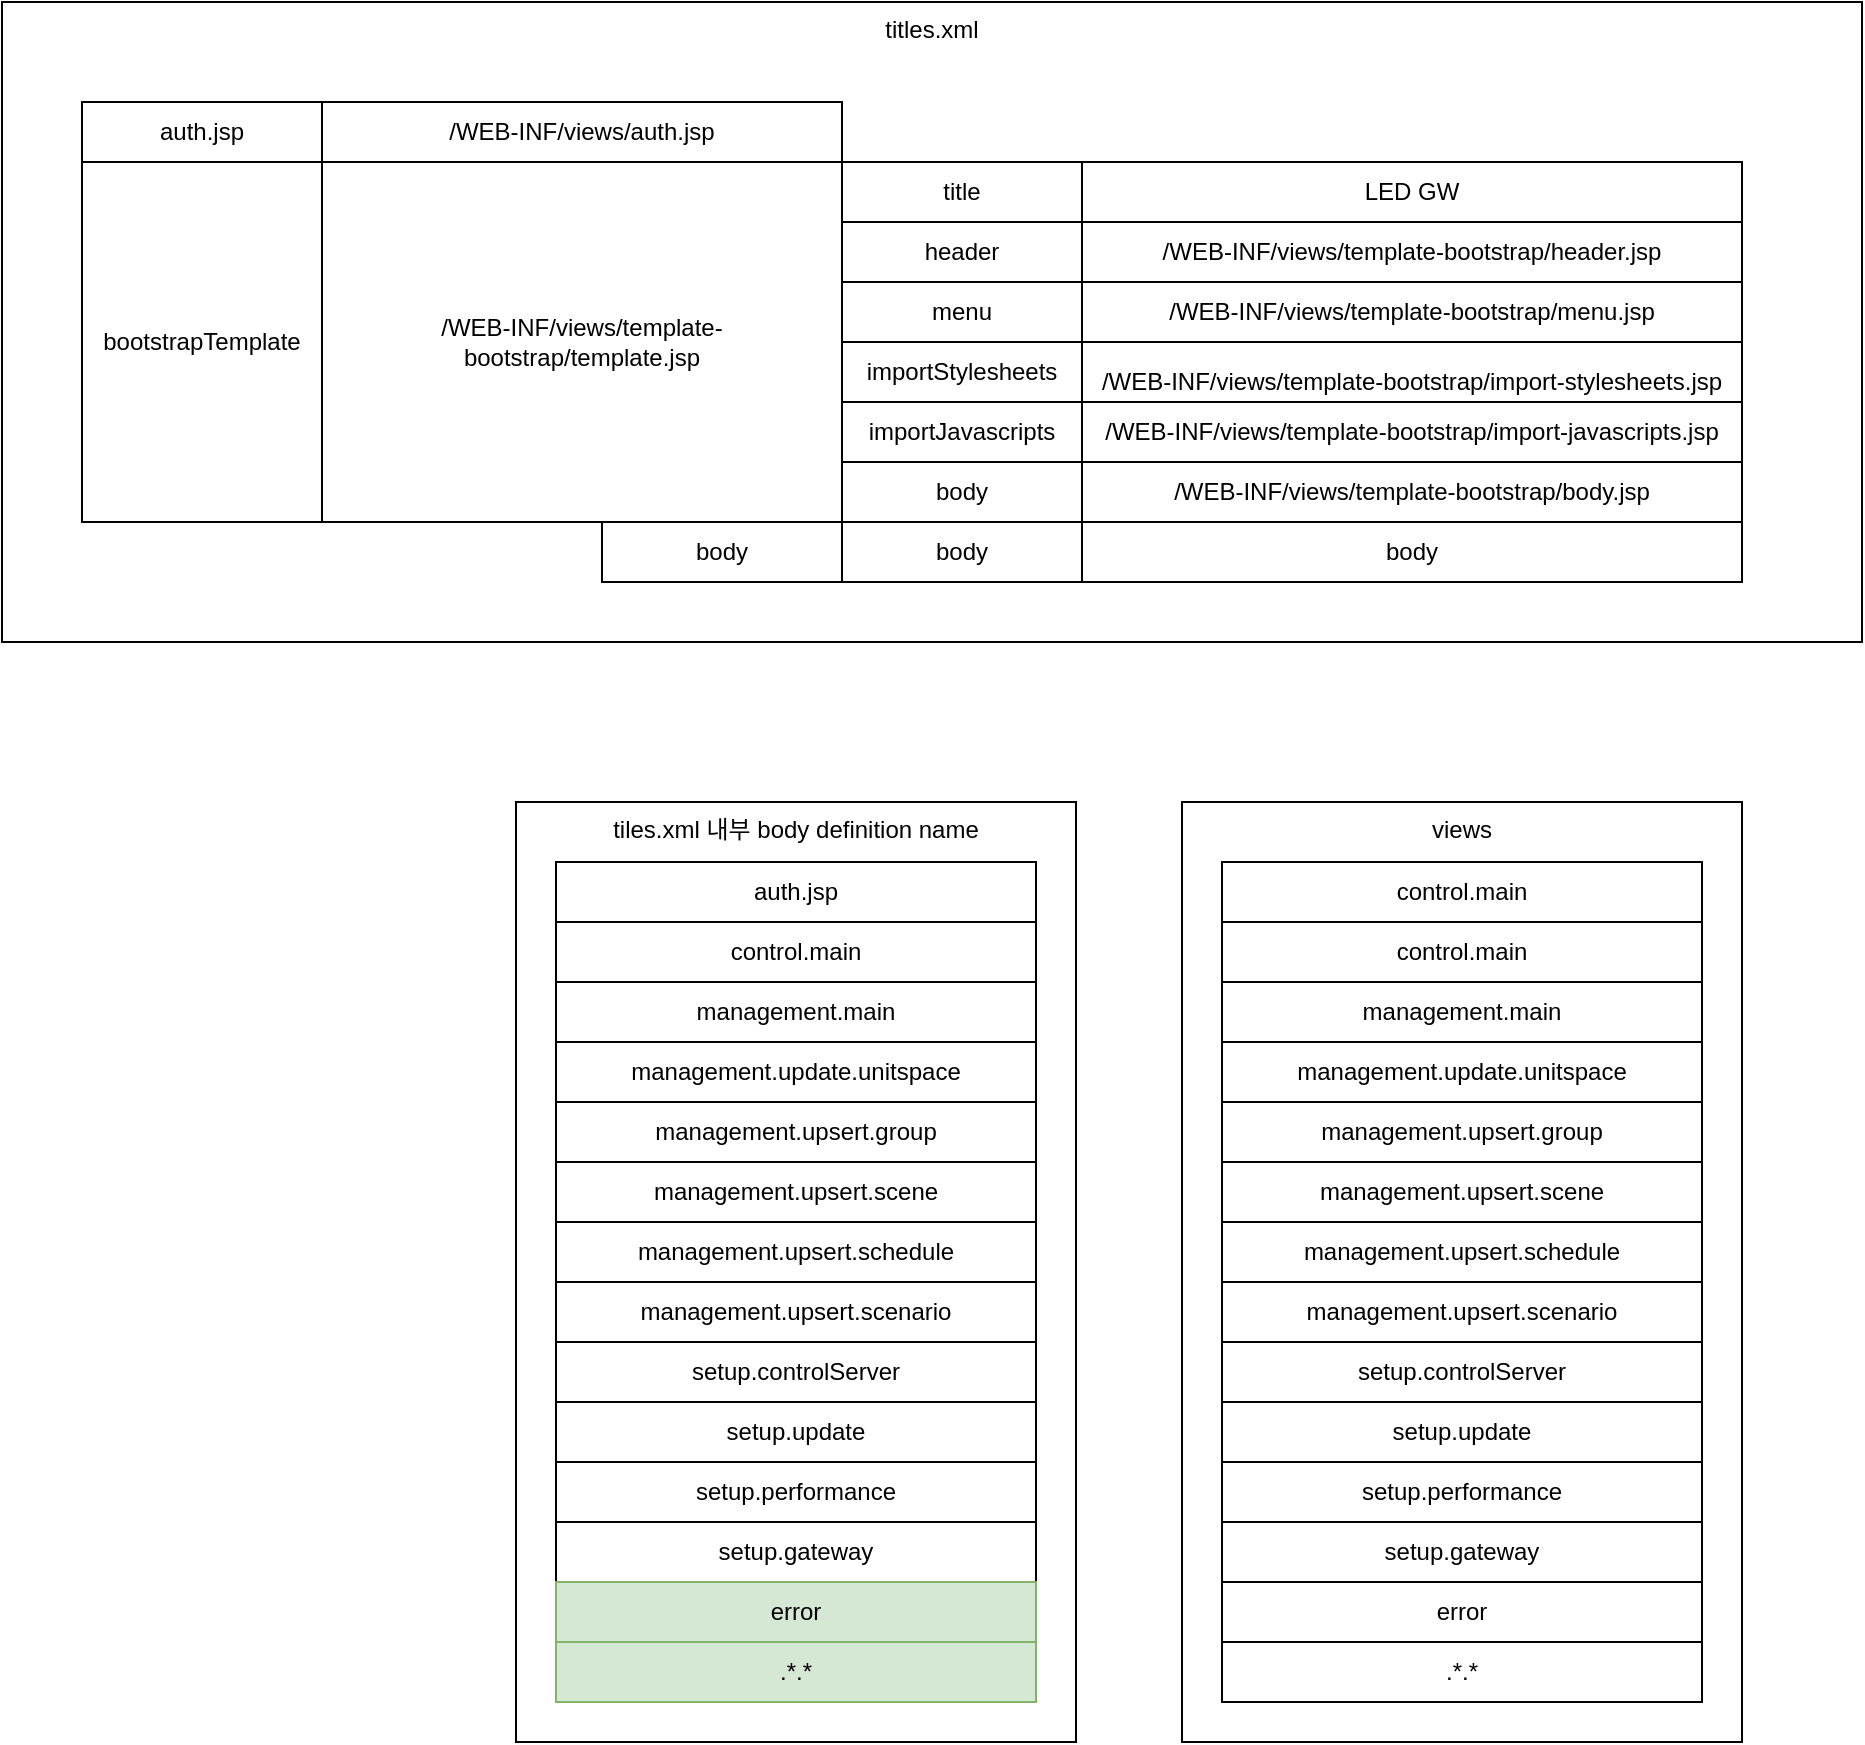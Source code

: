 <mxfile version="18.0.7" type="github">
  <diagram id="MzFicAQLVDI_cGvtkar0" name="Page-1">
    <mxGraphModel dx="1401" dy="754" grid="1" gridSize="10" guides="1" tooltips="1" connect="1" arrows="1" fold="1" page="1" pageScale="1" pageWidth="827" pageHeight="1169" math="0" shadow="0">
      <root>
        <mxCell id="0" />
        <mxCell id="1" parent="0" />
        <mxCell id="Hx5KmIL_yOUIcQr_x3xt-58" value="views" style="rounded=0;whiteSpace=wrap;html=1;verticalAlign=top;" vertex="1" parent="1">
          <mxGeometry x="680" y="500" width="280" height="470" as="geometry" />
        </mxCell>
        <mxCell id="Hx5KmIL_yOUIcQr_x3xt-8" value="titles.xml" style="rounded=0;whiteSpace=wrap;html=1;verticalAlign=top;" vertex="1" parent="1">
          <mxGeometry x="90" y="100" width="930" height="320" as="geometry" />
        </mxCell>
        <mxCell id="Hx5KmIL_yOUIcQr_x3xt-2" value="title" style="rounded=0;whiteSpace=wrap;html=1;" vertex="1" parent="1">
          <mxGeometry x="510" y="180" width="120" height="30" as="geometry" />
        </mxCell>
        <mxCell id="Hx5KmIL_yOUIcQr_x3xt-3" value="header" style="rounded=0;whiteSpace=wrap;html=1;" vertex="1" parent="1">
          <mxGeometry x="510" y="210" width="120" height="30" as="geometry" />
        </mxCell>
        <mxCell id="Hx5KmIL_yOUIcQr_x3xt-4" value="menu" style="rounded=0;whiteSpace=wrap;html=1;" vertex="1" parent="1">
          <mxGeometry x="510" y="240" width="120" height="30" as="geometry" />
        </mxCell>
        <mxCell id="Hx5KmIL_yOUIcQr_x3xt-5" value="importStylesheets" style="rounded=0;whiteSpace=wrap;html=1;" vertex="1" parent="1">
          <mxGeometry x="510" y="270" width="120" height="30" as="geometry" />
        </mxCell>
        <mxCell id="Hx5KmIL_yOUIcQr_x3xt-6" value="importJavascripts" style="rounded=0;whiteSpace=wrap;html=1;" vertex="1" parent="1">
          <mxGeometry x="510" y="300" width="120" height="30" as="geometry" />
        </mxCell>
        <mxCell id="Hx5KmIL_yOUIcQr_x3xt-7" value="body" style="rounded=0;whiteSpace=wrap;html=1;" vertex="1" parent="1">
          <mxGeometry x="510" y="330" width="120" height="30" as="geometry" />
        </mxCell>
        <mxCell id="Hx5KmIL_yOUIcQr_x3xt-24" value="" style="group;" vertex="1" connectable="0" parent="1">
          <mxGeometry x="700" y="560" width="240" height="390" as="geometry" />
        </mxCell>
        <UserObject label="management.upsert.scenario" link="management.upsert.scenario" id="Hx5KmIL_yOUIcQr_x3xt-25">
          <mxCell style="rounded=0;whiteSpace=wrap;html=1;" vertex="1" parent="Hx5KmIL_yOUIcQr_x3xt-24">
            <mxGeometry y="180" width="240" height="30" as="geometry" />
          </mxCell>
        </UserObject>
        <UserObject label="setup.controlServer" link="setup.controlServer" id="Hx5KmIL_yOUIcQr_x3xt-26">
          <mxCell style="rounded=0;whiteSpace=wrap;html=1;" vertex="1" parent="Hx5KmIL_yOUIcQr_x3xt-24">
            <mxGeometry y="210" width="240" height="30" as="geometry" />
          </mxCell>
        </UserObject>
        <UserObject label="setup.update" link="setup.update" id="Hx5KmIL_yOUIcQr_x3xt-27">
          <mxCell style="rounded=0;whiteSpace=wrap;html=1;" vertex="1" parent="Hx5KmIL_yOUIcQr_x3xt-24">
            <mxGeometry y="240" width="240" height="30" as="geometry" />
          </mxCell>
        </UserObject>
        <UserObject label="setup.performance" link="setup.performance" id="Hx5KmIL_yOUIcQr_x3xt-28">
          <mxCell style="rounded=0;whiteSpace=wrap;html=1;" vertex="1" parent="Hx5KmIL_yOUIcQr_x3xt-24">
            <mxGeometry y="270" width="240" height="30" as="geometry" />
          </mxCell>
        </UserObject>
        <UserObject label="setup.gateway" link="setup.gateway" id="Hx5KmIL_yOUIcQr_x3xt-29">
          <mxCell style="rounded=0;whiteSpace=wrap;html=1;" vertex="1" parent="Hx5KmIL_yOUIcQr_x3xt-24">
            <mxGeometry y="300" width="240" height="30" as="geometry" />
          </mxCell>
        </UserObject>
        <UserObject label="error" link="setup.performance" id="Hx5KmIL_yOUIcQr_x3xt-30">
          <mxCell style="rounded=0;whiteSpace=wrap;html=1;" vertex="1" parent="Hx5KmIL_yOUIcQr_x3xt-24">
            <mxGeometry y="330" width="240" height="30" as="geometry" />
          </mxCell>
        </UserObject>
        <UserObject label=".*.*" link="setup.performance" id="Hx5KmIL_yOUIcQr_x3xt-31">
          <mxCell style="rounded=0;whiteSpace=wrap;html=1;" vertex="1" parent="Hx5KmIL_yOUIcQr_x3xt-24">
            <mxGeometry y="360" width="240" height="30" as="geometry" />
          </mxCell>
        </UserObject>
        <mxCell id="Hx5KmIL_yOUIcQr_x3xt-32" value="control.main" style="rounded=0;whiteSpace=wrap;html=1;" vertex="1" parent="Hx5KmIL_yOUIcQr_x3xt-24">
          <mxGeometry width="240" height="30" as="geometry" />
        </mxCell>
        <mxCell id="Hx5KmIL_yOUIcQr_x3xt-33" value="management.main" style="rounded=0;whiteSpace=wrap;html=1;" vertex="1" parent="Hx5KmIL_yOUIcQr_x3xt-24">
          <mxGeometry y="30" width="240" height="30" as="geometry" />
        </mxCell>
        <mxCell id="Hx5KmIL_yOUIcQr_x3xt-34" value="management.update.unitspace" style="rounded=0;whiteSpace=wrap;html=1;" vertex="1" parent="Hx5KmIL_yOUIcQr_x3xt-24">
          <mxGeometry y="60" width="240" height="30" as="geometry" />
        </mxCell>
        <UserObject label="management.upsert.group" id="Hx5KmIL_yOUIcQr_x3xt-35">
          <mxCell style="rounded=0;whiteSpace=wrap;html=1;" vertex="1" parent="Hx5KmIL_yOUIcQr_x3xt-24">
            <mxGeometry y="90" width="240" height="30" as="geometry" />
          </mxCell>
        </UserObject>
        <UserObject label="management.upsert.scene" link="management.upsert.scene" id="Hx5KmIL_yOUIcQr_x3xt-36">
          <mxCell style="rounded=0;whiteSpace=wrap;html=1;" vertex="1" parent="Hx5KmIL_yOUIcQr_x3xt-24">
            <mxGeometry y="120" width="240" height="30" as="geometry" />
          </mxCell>
        </UserObject>
        <UserObject label="management.upsert.schedule" link="management.upsert.schedule" id="Hx5KmIL_yOUIcQr_x3xt-37">
          <mxCell style="rounded=0;whiteSpace=wrap;html=1;" vertex="1" parent="Hx5KmIL_yOUIcQr_x3xt-24">
            <mxGeometry y="150" width="240" height="30" as="geometry" />
          </mxCell>
        </UserObject>
        <mxCell id="Hx5KmIL_yOUIcQr_x3xt-38" value="tiles.xml 내부 body definition name" style="rounded=0;whiteSpace=wrap;html=1;verticalAlign=top;" vertex="1" parent="1">
          <mxGeometry x="347" y="500" width="280" height="470" as="geometry" />
        </mxCell>
        <UserObject label="management.upsert.scenario" link="management.upsert.scenario" id="Hx5KmIL_yOUIcQr_x3xt-16">
          <mxCell style="rounded=0;whiteSpace=wrap;html=1;" vertex="1" parent="1">
            <mxGeometry x="367" y="740" width="240" height="30" as="geometry" />
          </mxCell>
        </UserObject>
        <UserObject label="setup.controlServer" link="setup.controlServer" id="Hx5KmIL_yOUIcQr_x3xt-17">
          <mxCell style="rounded=0;whiteSpace=wrap;html=1;" vertex="1" parent="1">
            <mxGeometry x="367" y="770" width="240" height="30" as="geometry" />
          </mxCell>
        </UserObject>
        <UserObject label="setup.update" link="setup.update" id="Hx5KmIL_yOUIcQr_x3xt-18">
          <mxCell style="rounded=0;whiteSpace=wrap;html=1;" vertex="1" parent="1">
            <mxGeometry x="367" y="800" width="240" height="30" as="geometry" />
          </mxCell>
        </UserObject>
        <UserObject label="setup.performance" link="setup.performance" id="Hx5KmIL_yOUIcQr_x3xt-19">
          <mxCell style="rounded=0;whiteSpace=wrap;html=1;" vertex="1" parent="1">
            <mxGeometry x="367" y="830" width="240" height="30" as="geometry" />
          </mxCell>
        </UserObject>
        <UserObject label="setup.gateway" link="setup.gateway" id="Hx5KmIL_yOUIcQr_x3xt-20">
          <mxCell style="rounded=0;whiteSpace=wrap;html=1;" vertex="1" parent="1">
            <mxGeometry x="367" y="860" width="240" height="30" as="geometry" />
          </mxCell>
        </UserObject>
        <UserObject label="error" link="setup.performance" id="Hx5KmIL_yOUIcQr_x3xt-21">
          <mxCell style="rounded=0;whiteSpace=wrap;html=1;fillColor=#d5e8d4;strokeColor=#82b366;" vertex="1" parent="1">
            <mxGeometry x="367" y="890" width="240" height="30" as="geometry" />
          </mxCell>
        </UserObject>
        <UserObject label=".*.*" link="setup.performance" id="Hx5KmIL_yOUIcQr_x3xt-22">
          <mxCell style="rounded=0;whiteSpace=wrap;html=1;fillColor=#d5e8d4;strokeColor=#82b366;" vertex="1" parent="1">
            <mxGeometry x="367" y="920" width="240" height="30" as="geometry" />
          </mxCell>
        </UserObject>
        <mxCell id="Hx5KmIL_yOUIcQr_x3xt-9" value="control.main" style="rounded=0;whiteSpace=wrap;html=1;" vertex="1" parent="1">
          <mxGeometry x="367" y="560" width="240" height="30" as="geometry" />
        </mxCell>
        <mxCell id="Hx5KmIL_yOUIcQr_x3xt-10" value="management.main" style="rounded=0;whiteSpace=wrap;html=1;" vertex="1" parent="1">
          <mxGeometry x="367" y="590" width="240" height="30" as="geometry" />
        </mxCell>
        <mxCell id="Hx5KmIL_yOUIcQr_x3xt-11" value="management.update.unitspace" style="rounded=0;whiteSpace=wrap;html=1;" vertex="1" parent="1">
          <mxGeometry x="367" y="620" width="240" height="30" as="geometry" />
        </mxCell>
        <UserObject label="management.upsert.group" id="Hx5KmIL_yOUIcQr_x3xt-12">
          <mxCell style="rounded=0;whiteSpace=wrap;html=1;" vertex="1" parent="1">
            <mxGeometry x="367" y="650" width="240" height="30" as="geometry" />
          </mxCell>
        </UserObject>
        <UserObject label="management.upsert.scene" link="management.upsert.scene" id="Hx5KmIL_yOUIcQr_x3xt-13">
          <mxCell style="rounded=0;whiteSpace=wrap;html=1;" vertex="1" parent="1">
            <mxGeometry x="367" y="680" width="240" height="30" as="geometry" />
          </mxCell>
        </UserObject>
        <UserObject label="management.upsert.schedule" link="management.upsert.schedule" id="Hx5KmIL_yOUIcQr_x3xt-14">
          <mxCell style="rounded=0;whiteSpace=wrap;html=1;" vertex="1" parent="1">
            <mxGeometry x="367" y="710" width="240" height="30" as="geometry" />
          </mxCell>
        </UserObject>
        <mxCell id="Hx5KmIL_yOUIcQr_x3xt-40" value="auth.jsp" style="rounded=0;whiteSpace=wrap;html=1;" vertex="1" parent="1">
          <mxGeometry x="367" y="530" width="240" height="30" as="geometry" />
        </mxCell>
        <mxCell id="Hx5KmIL_yOUIcQr_x3xt-56" value="control.main" style="rounded=0;whiteSpace=wrap;html=1;" vertex="1" parent="1">
          <mxGeometry x="700" y="530" width="240" height="30" as="geometry" />
        </mxCell>
        <mxCell id="Hx5KmIL_yOUIcQr_x3xt-59" value="LED GW" style="rounded=0;whiteSpace=wrap;html=1;" vertex="1" parent="1">
          <mxGeometry x="630" y="180" width="330" height="30" as="geometry" />
        </mxCell>
        <mxCell id="Hx5KmIL_yOUIcQr_x3xt-60" value="/WEB-INF/views/template-bootstrap/header.jsp" style="rounded=0;whiteSpace=wrap;html=1;" vertex="1" parent="1">
          <mxGeometry x="630" y="210" width="330" height="30" as="geometry" />
        </mxCell>
        <mxCell id="Hx5KmIL_yOUIcQr_x3xt-61" value="/WEB-INF/views/template-bootstrap/menu.jsp" style="rounded=0;whiteSpace=wrap;html=1;" vertex="1" parent="1">
          <mxGeometry x="630" y="240" width="330" height="30" as="geometry" />
        </mxCell>
        <mxCell id="Hx5KmIL_yOUIcQr_x3xt-62" value="/WEB-INF/views/template-bootstrap/import-stylesheets.jsp" style="rounded=0;whiteSpace=wrap;html=1;" vertex="1" parent="1">
          <mxGeometry x="630" y="270" width="330" height="40" as="geometry" />
        </mxCell>
        <mxCell id="Hx5KmIL_yOUIcQr_x3xt-63" value="/WEB-INF/views/template-bootstrap/body.jsp" style="rounded=0;whiteSpace=wrap;html=1;" vertex="1" parent="1">
          <mxGeometry x="630" y="330" width="330" height="30" as="geometry" />
        </mxCell>
        <mxCell id="Hx5KmIL_yOUIcQr_x3xt-64" value="/WEB-INF/views/template-bootstrap/import-javascripts.jsp" style="rounded=0;whiteSpace=wrap;html=1;" vertex="1" parent="1">
          <mxGeometry x="630" y="300" width="330" height="30" as="geometry" />
        </mxCell>
        <mxCell id="Hx5KmIL_yOUIcQr_x3xt-65" value="bootstrapTemplate" style="rounded=0;whiteSpace=wrap;html=1;" vertex="1" parent="1">
          <mxGeometry x="130" y="180" width="120" height="180" as="geometry" />
        </mxCell>
        <mxCell id="Hx5KmIL_yOUIcQr_x3xt-68" value="body" style="rounded=0;whiteSpace=wrap;html=1;" vertex="1" parent="1">
          <mxGeometry x="390" y="360" width="120" height="30" as="geometry" />
        </mxCell>
        <mxCell id="Hx5KmIL_yOUIcQr_x3xt-69" value="body" style="rounded=0;whiteSpace=wrap;html=1;" vertex="1" parent="1">
          <mxGeometry x="510" y="360" width="120" height="30" as="geometry" />
        </mxCell>
        <mxCell id="Hx5KmIL_yOUIcQr_x3xt-70" value="body" style="rounded=0;whiteSpace=wrap;html=1;" vertex="1" parent="1">
          <mxGeometry x="630" y="360" width="330" height="30" as="geometry" />
        </mxCell>
        <mxCell id="Hx5KmIL_yOUIcQr_x3xt-71" value="auth.jsp" style="rounded=0;whiteSpace=wrap;html=1;" vertex="1" parent="1">
          <mxGeometry x="130" y="150" width="120" height="30" as="geometry" />
        </mxCell>
        <mxCell id="Hx5KmIL_yOUIcQr_x3xt-73" value="/WEB-INF/views/template-bootstrap/template.jsp" style="rounded=0;whiteSpace=wrap;html=1;" vertex="1" parent="1">
          <mxGeometry x="250" y="180" width="260" height="180" as="geometry" />
        </mxCell>
        <mxCell id="Hx5KmIL_yOUIcQr_x3xt-74" value="/WEB-INF/views/auth.jsp" style="rounded=0;whiteSpace=wrap;html=1;" vertex="1" parent="1">
          <mxGeometry x="250" y="150" width="260" height="30" as="geometry" />
        </mxCell>
      </root>
    </mxGraphModel>
  </diagram>
</mxfile>
